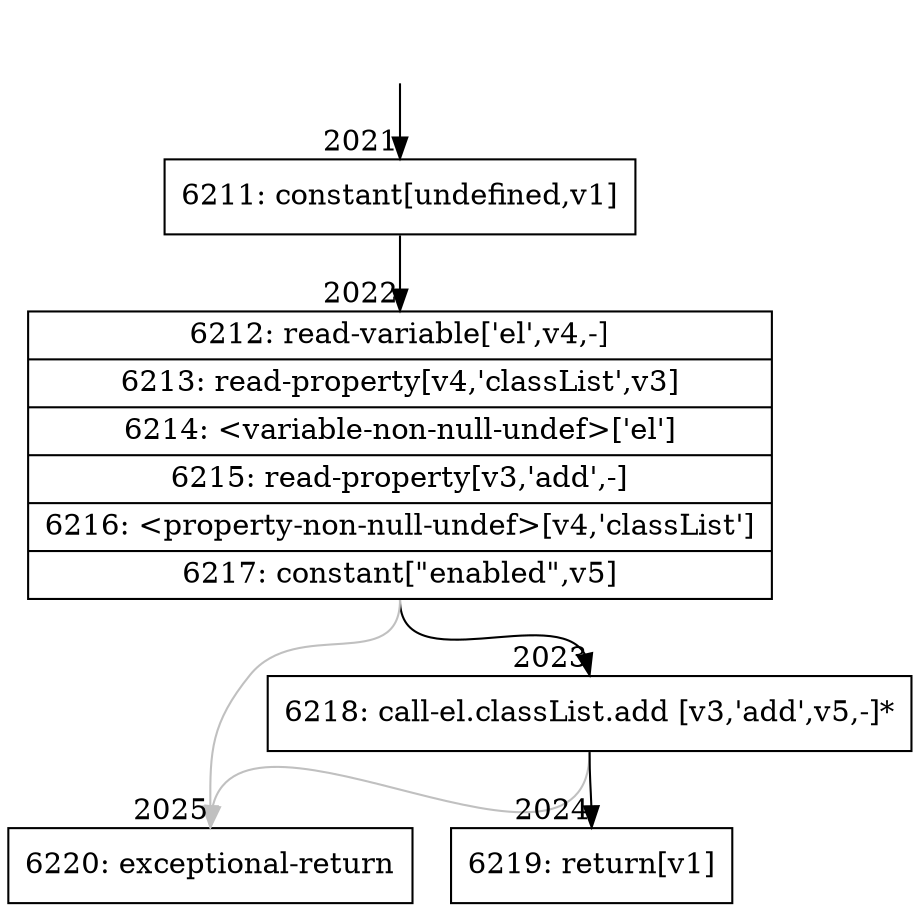 digraph {
rankdir="TD"
BB_entry125[shape=none,label=""];
BB_entry125 -> BB2021 [tailport=s, headport=n, headlabel="    2021"]
BB2021 [shape=record label="{6211: constant[undefined,v1]}" ] 
BB2021 -> BB2022 [tailport=s, headport=n, headlabel="      2022"]
BB2022 [shape=record label="{6212: read-variable['el',v4,-]|6213: read-property[v4,'classList',v3]|6214: \<variable-non-null-undef\>['el']|6215: read-property[v3,'add',-]|6216: \<property-non-null-undef\>[v4,'classList']|6217: constant[\"enabled\",v5]}" ] 
BB2022 -> BB2023 [tailport=s, headport=n, headlabel="      2023"]
BB2022 -> BB2025 [tailport=s, headport=n, color=gray, headlabel="      2025"]
BB2023 [shape=record label="{6218: call-el.classList.add [v3,'add',v5,-]*}" ] 
BB2023 -> BB2024 [tailport=s, headport=n, headlabel="      2024"]
BB2023 -> BB2025 [tailport=s, headport=n, color=gray]
BB2024 [shape=record label="{6219: return[v1]}" ] 
BB2025 [shape=record label="{6220: exceptional-return}" ] 
//#$~ 2513
}
